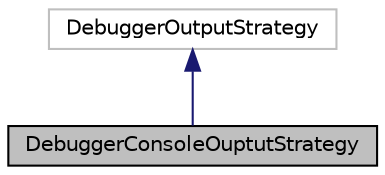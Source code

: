 digraph "DebuggerConsoleOuptutStrategy"
{
 // LATEX_PDF_SIZE
  edge [fontname="Helvetica",fontsize="10",labelfontname="Helvetica",labelfontsize="10"];
  node [fontname="Helvetica",fontsize="10",shape=record];
  Node1 [label="DebuggerConsoleOuptutStrategy",height=0.2,width=0.4,color="black", fillcolor="grey75", style="filled", fontcolor="black",tooltip=" "];
  Node2 -> Node1 [dir="back",color="midnightblue",fontsize="10",style="solid"];
  Node2 [label="DebuggerOutputStrategy",height=0.2,width=0.4,color="grey75", fillcolor="white", style="filled",URL="$classDebuggerOutputStrategy.html",tooltip=" "];
}
